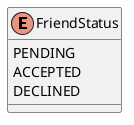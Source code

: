 @startuml
enum FriendStatus [[java:edu.sru.cpsc.webshopping.domain.misc.FriendStatus]] {
	PENDING
	ACCEPTED
	DECLINED
}
@enduml